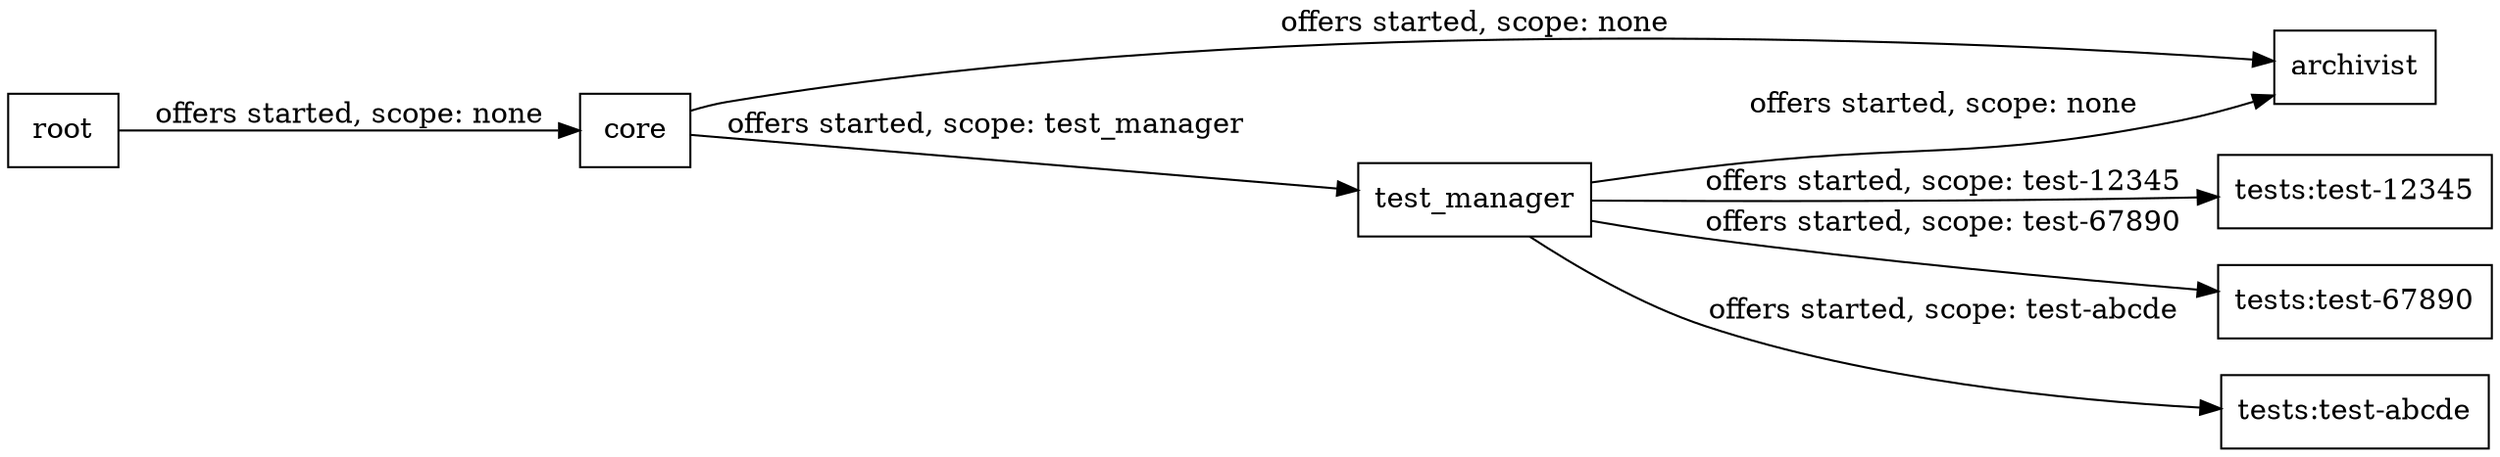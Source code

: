 digraph {
    rankdir=LR;
    node [shape=box];
    root -> core [label="offers started, scope: none"];
    core -> archivist [label="offers started, scope: none"];
    core -> test_manager [label="offers started, scope: test_manager"];
    test_manager -> "archivist" [label="offers started, scope: none"];
    test_manager -> "tests:test-12345" [label="offers started, scope: test-12345"];
    test_manager -> "tests:test-67890" [label="offers started, scope: test-67890"];
    test_manager -> "tests:test-abcde" [label="offers started, scope: test-abcde"];
}